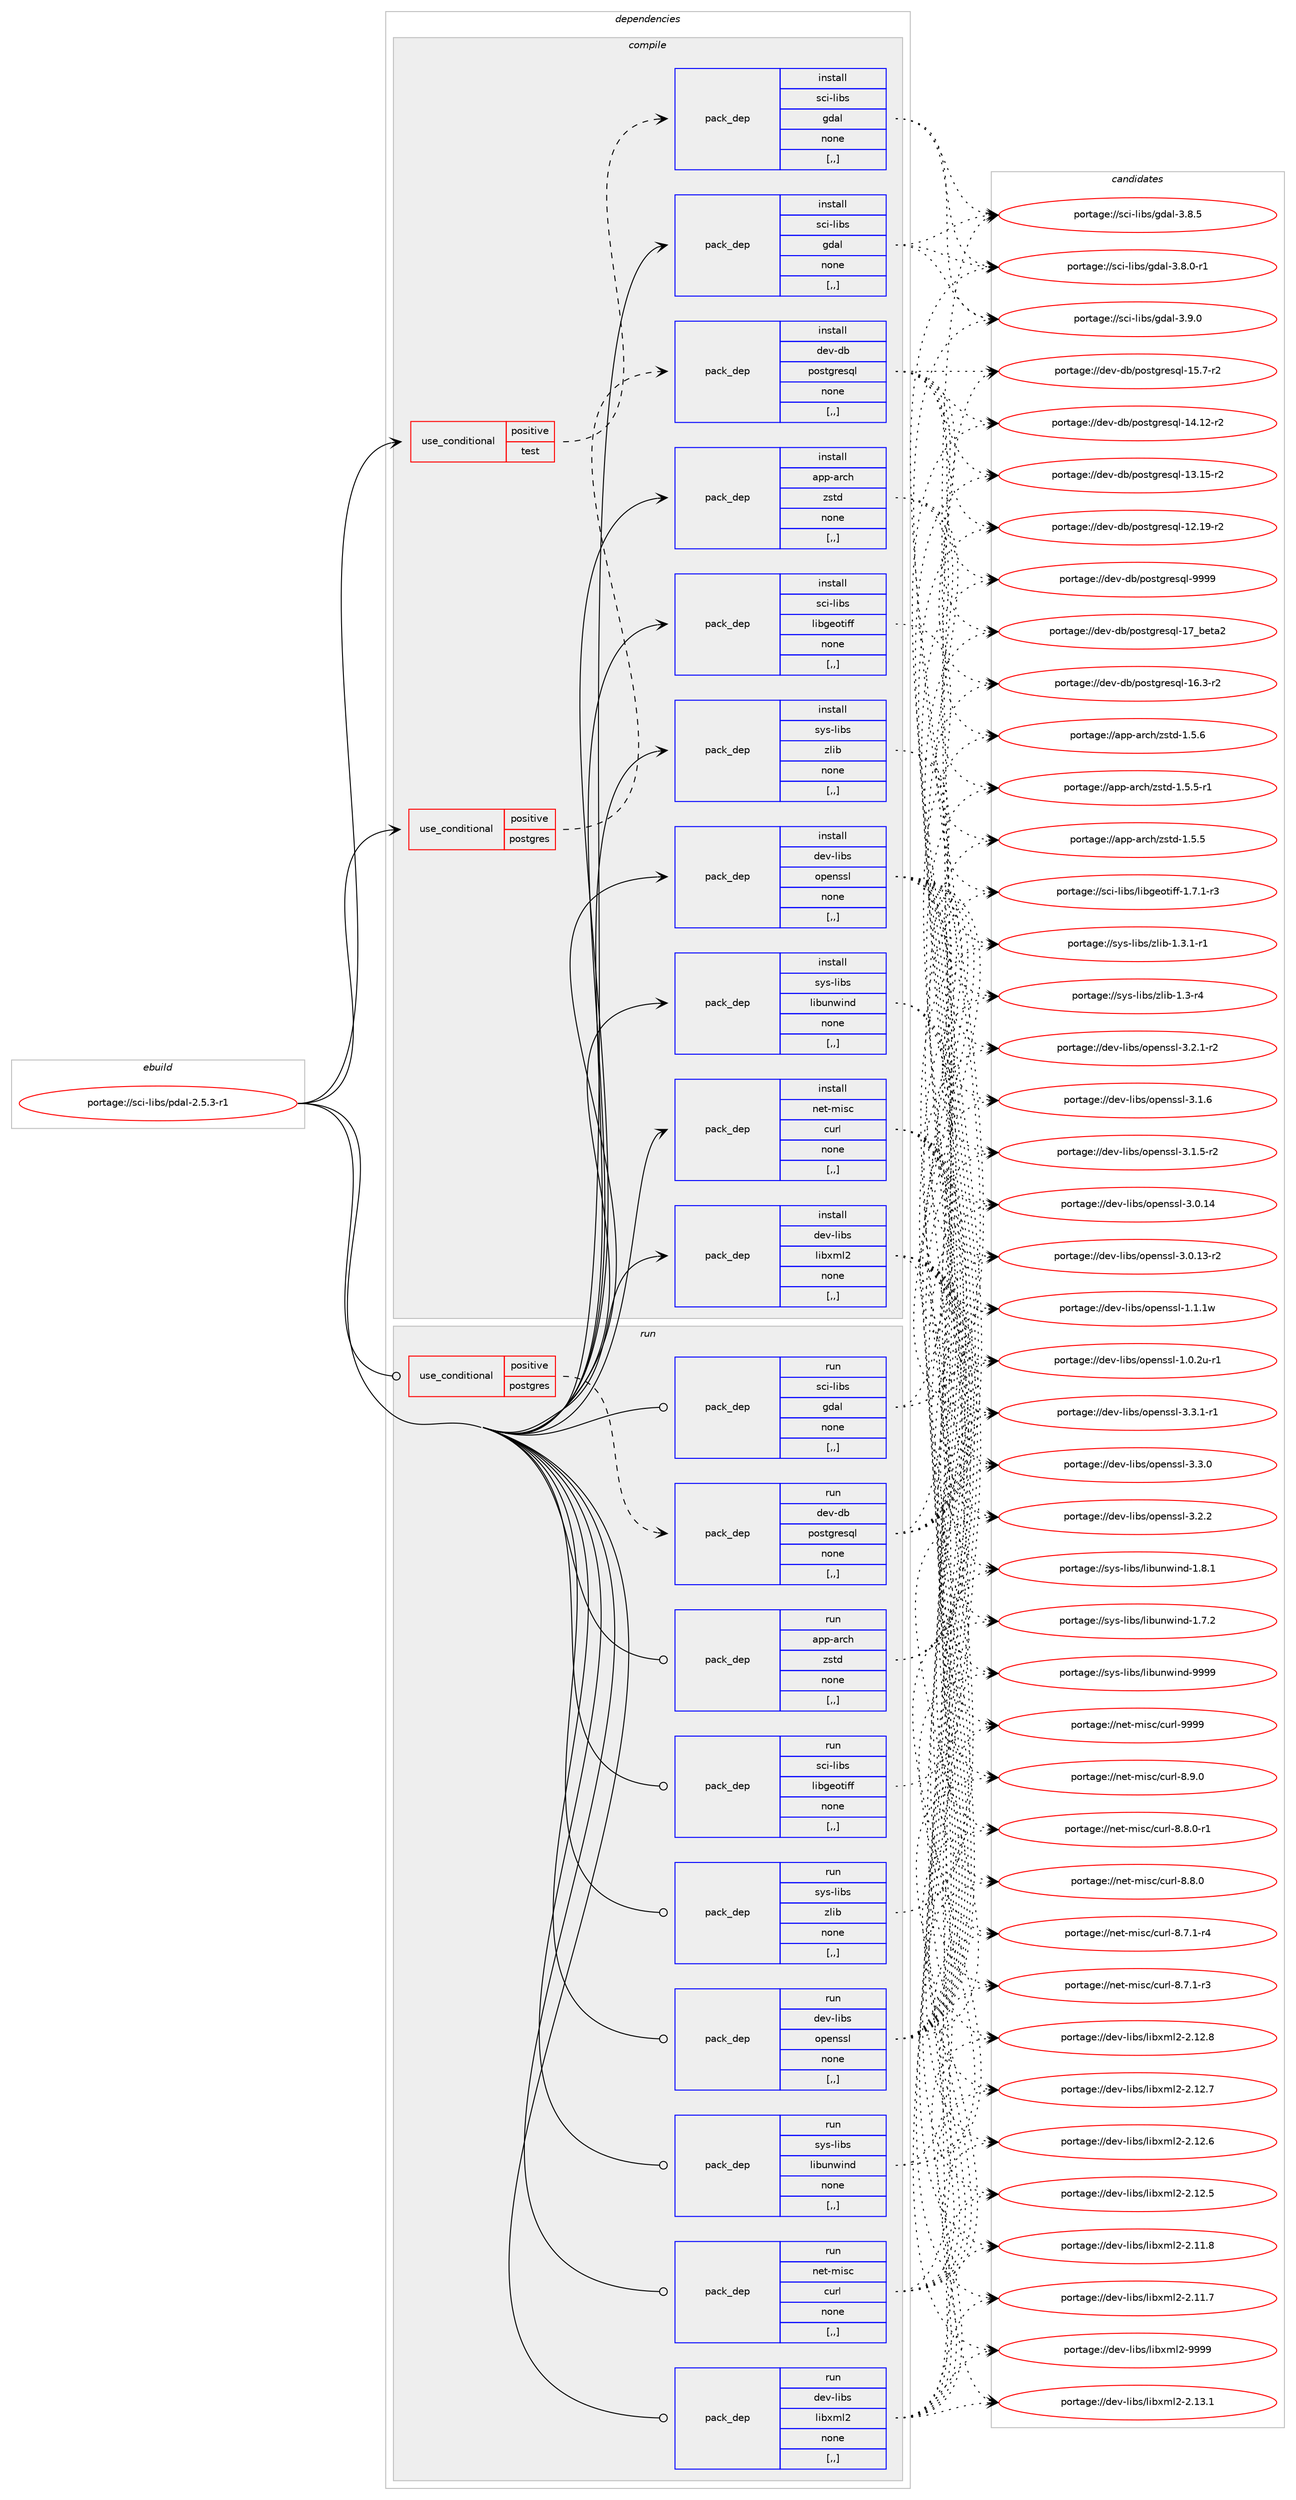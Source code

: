 digraph prolog {

# *************
# Graph options
# *************

newrank=true;
concentrate=true;
compound=true;
graph [rankdir=LR,fontname=Helvetica,fontsize=10,ranksep=1.5];#, ranksep=2.5, nodesep=0.2];
edge  [arrowhead=vee];
node  [fontname=Helvetica,fontsize=10];

# **********
# The ebuild
# **********

subgraph cluster_leftcol {
color=gray;
label=<<i>ebuild</i>>;
id [label="portage://sci-libs/pdal-2.5.3-r1", color=red, width=4, href="../sci-libs/pdal-2.5.3-r1.svg"];
}

# ****************
# The dependencies
# ****************

subgraph cluster_midcol {
color=gray;
label=<<i>dependencies</i>>;
subgraph cluster_compile {
fillcolor="#eeeeee";
style=filled;
label=<<i>compile</i>>;
subgraph cond107312 {
dependency405204 [label=<<TABLE BORDER="0" CELLBORDER="1" CELLSPACING="0" CELLPADDING="4"><TR><TD ROWSPAN="3" CELLPADDING="10">use_conditional</TD></TR><TR><TD>positive</TD></TR><TR><TD>postgres</TD></TR></TABLE>>, shape=none, color=red];
subgraph pack295019 {
dependency405205 [label=<<TABLE BORDER="0" CELLBORDER="1" CELLSPACING="0" CELLPADDING="4" WIDTH="220"><TR><TD ROWSPAN="6" CELLPADDING="30">pack_dep</TD></TR><TR><TD WIDTH="110">install</TD></TR><TR><TD>dev-db</TD></TR><TR><TD>postgresql</TD></TR><TR><TD>none</TD></TR><TR><TD>[,,]</TD></TR></TABLE>>, shape=none, color=blue];
}
dependency405204:e -> dependency405205:w [weight=20,style="dashed",arrowhead="vee"];
}
id:e -> dependency405204:w [weight=20,style="solid",arrowhead="vee"];
subgraph cond107313 {
dependency405206 [label=<<TABLE BORDER="0" CELLBORDER="1" CELLSPACING="0" CELLPADDING="4"><TR><TD ROWSPAN="3" CELLPADDING="10">use_conditional</TD></TR><TR><TD>positive</TD></TR><TR><TD>test</TD></TR></TABLE>>, shape=none, color=red];
subgraph pack295020 {
dependency405207 [label=<<TABLE BORDER="0" CELLBORDER="1" CELLSPACING="0" CELLPADDING="4" WIDTH="220"><TR><TD ROWSPAN="6" CELLPADDING="30">pack_dep</TD></TR><TR><TD WIDTH="110">install</TD></TR><TR><TD>sci-libs</TD></TR><TR><TD>gdal</TD></TR><TR><TD>none</TD></TR><TR><TD>[,,]</TD></TR></TABLE>>, shape=none, color=blue];
}
dependency405206:e -> dependency405207:w [weight=20,style="dashed",arrowhead="vee"];
}
id:e -> dependency405206:w [weight=20,style="solid",arrowhead="vee"];
subgraph pack295021 {
dependency405208 [label=<<TABLE BORDER="0" CELLBORDER="1" CELLSPACING="0" CELLPADDING="4" WIDTH="220"><TR><TD ROWSPAN="6" CELLPADDING="30">pack_dep</TD></TR><TR><TD WIDTH="110">install</TD></TR><TR><TD>app-arch</TD></TR><TR><TD>zstd</TD></TR><TR><TD>none</TD></TR><TR><TD>[,,]</TD></TR></TABLE>>, shape=none, color=blue];
}
id:e -> dependency405208:w [weight=20,style="solid",arrowhead="vee"];
subgraph pack295022 {
dependency405209 [label=<<TABLE BORDER="0" CELLBORDER="1" CELLSPACING="0" CELLPADDING="4" WIDTH="220"><TR><TD ROWSPAN="6" CELLPADDING="30">pack_dep</TD></TR><TR><TD WIDTH="110">install</TD></TR><TR><TD>dev-libs</TD></TR><TR><TD>libxml2</TD></TR><TR><TD>none</TD></TR><TR><TD>[,,]</TD></TR></TABLE>>, shape=none, color=blue];
}
id:e -> dependency405209:w [weight=20,style="solid",arrowhead="vee"];
subgraph pack295023 {
dependency405210 [label=<<TABLE BORDER="0" CELLBORDER="1" CELLSPACING="0" CELLPADDING="4" WIDTH="220"><TR><TD ROWSPAN="6" CELLPADDING="30">pack_dep</TD></TR><TR><TD WIDTH="110">install</TD></TR><TR><TD>dev-libs</TD></TR><TR><TD>openssl</TD></TR><TR><TD>none</TD></TR><TR><TD>[,,]</TD></TR></TABLE>>, shape=none, color=blue];
}
id:e -> dependency405210:w [weight=20,style="solid",arrowhead="vee"];
subgraph pack295024 {
dependency405211 [label=<<TABLE BORDER="0" CELLBORDER="1" CELLSPACING="0" CELLPADDING="4" WIDTH="220"><TR><TD ROWSPAN="6" CELLPADDING="30">pack_dep</TD></TR><TR><TD WIDTH="110">install</TD></TR><TR><TD>net-misc</TD></TR><TR><TD>curl</TD></TR><TR><TD>none</TD></TR><TR><TD>[,,]</TD></TR></TABLE>>, shape=none, color=blue];
}
id:e -> dependency405211:w [weight=20,style="solid",arrowhead="vee"];
subgraph pack295025 {
dependency405212 [label=<<TABLE BORDER="0" CELLBORDER="1" CELLSPACING="0" CELLPADDING="4" WIDTH="220"><TR><TD ROWSPAN="6" CELLPADDING="30">pack_dep</TD></TR><TR><TD WIDTH="110">install</TD></TR><TR><TD>sci-libs</TD></TR><TR><TD>gdal</TD></TR><TR><TD>none</TD></TR><TR><TD>[,,]</TD></TR></TABLE>>, shape=none, color=blue];
}
id:e -> dependency405212:w [weight=20,style="solid",arrowhead="vee"];
subgraph pack295026 {
dependency405213 [label=<<TABLE BORDER="0" CELLBORDER="1" CELLSPACING="0" CELLPADDING="4" WIDTH="220"><TR><TD ROWSPAN="6" CELLPADDING="30">pack_dep</TD></TR><TR><TD WIDTH="110">install</TD></TR><TR><TD>sci-libs</TD></TR><TR><TD>libgeotiff</TD></TR><TR><TD>none</TD></TR><TR><TD>[,,]</TD></TR></TABLE>>, shape=none, color=blue];
}
id:e -> dependency405213:w [weight=20,style="solid",arrowhead="vee"];
subgraph pack295027 {
dependency405214 [label=<<TABLE BORDER="0" CELLBORDER="1" CELLSPACING="0" CELLPADDING="4" WIDTH="220"><TR><TD ROWSPAN="6" CELLPADDING="30">pack_dep</TD></TR><TR><TD WIDTH="110">install</TD></TR><TR><TD>sys-libs</TD></TR><TR><TD>libunwind</TD></TR><TR><TD>none</TD></TR><TR><TD>[,,]</TD></TR></TABLE>>, shape=none, color=blue];
}
id:e -> dependency405214:w [weight=20,style="solid",arrowhead="vee"];
subgraph pack295028 {
dependency405215 [label=<<TABLE BORDER="0" CELLBORDER="1" CELLSPACING="0" CELLPADDING="4" WIDTH="220"><TR><TD ROWSPAN="6" CELLPADDING="30">pack_dep</TD></TR><TR><TD WIDTH="110">install</TD></TR><TR><TD>sys-libs</TD></TR><TR><TD>zlib</TD></TR><TR><TD>none</TD></TR><TR><TD>[,,]</TD></TR></TABLE>>, shape=none, color=blue];
}
id:e -> dependency405215:w [weight=20,style="solid",arrowhead="vee"];
}
subgraph cluster_compileandrun {
fillcolor="#eeeeee";
style=filled;
label=<<i>compile and run</i>>;
}
subgraph cluster_run {
fillcolor="#eeeeee";
style=filled;
label=<<i>run</i>>;
subgraph cond107314 {
dependency405216 [label=<<TABLE BORDER="0" CELLBORDER="1" CELLSPACING="0" CELLPADDING="4"><TR><TD ROWSPAN="3" CELLPADDING="10">use_conditional</TD></TR><TR><TD>positive</TD></TR><TR><TD>postgres</TD></TR></TABLE>>, shape=none, color=red];
subgraph pack295029 {
dependency405217 [label=<<TABLE BORDER="0" CELLBORDER="1" CELLSPACING="0" CELLPADDING="4" WIDTH="220"><TR><TD ROWSPAN="6" CELLPADDING="30">pack_dep</TD></TR><TR><TD WIDTH="110">run</TD></TR><TR><TD>dev-db</TD></TR><TR><TD>postgresql</TD></TR><TR><TD>none</TD></TR><TR><TD>[,,]</TD></TR></TABLE>>, shape=none, color=blue];
}
dependency405216:e -> dependency405217:w [weight=20,style="dashed",arrowhead="vee"];
}
id:e -> dependency405216:w [weight=20,style="solid",arrowhead="odot"];
subgraph pack295030 {
dependency405218 [label=<<TABLE BORDER="0" CELLBORDER="1" CELLSPACING="0" CELLPADDING="4" WIDTH="220"><TR><TD ROWSPAN="6" CELLPADDING="30">pack_dep</TD></TR><TR><TD WIDTH="110">run</TD></TR><TR><TD>app-arch</TD></TR><TR><TD>zstd</TD></TR><TR><TD>none</TD></TR><TR><TD>[,,]</TD></TR></TABLE>>, shape=none, color=blue];
}
id:e -> dependency405218:w [weight=20,style="solid",arrowhead="odot"];
subgraph pack295031 {
dependency405219 [label=<<TABLE BORDER="0" CELLBORDER="1" CELLSPACING="0" CELLPADDING="4" WIDTH="220"><TR><TD ROWSPAN="6" CELLPADDING="30">pack_dep</TD></TR><TR><TD WIDTH="110">run</TD></TR><TR><TD>dev-libs</TD></TR><TR><TD>libxml2</TD></TR><TR><TD>none</TD></TR><TR><TD>[,,]</TD></TR></TABLE>>, shape=none, color=blue];
}
id:e -> dependency405219:w [weight=20,style="solid",arrowhead="odot"];
subgraph pack295032 {
dependency405220 [label=<<TABLE BORDER="0" CELLBORDER="1" CELLSPACING="0" CELLPADDING="4" WIDTH="220"><TR><TD ROWSPAN="6" CELLPADDING="30">pack_dep</TD></TR><TR><TD WIDTH="110">run</TD></TR><TR><TD>dev-libs</TD></TR><TR><TD>openssl</TD></TR><TR><TD>none</TD></TR><TR><TD>[,,]</TD></TR></TABLE>>, shape=none, color=blue];
}
id:e -> dependency405220:w [weight=20,style="solid",arrowhead="odot"];
subgraph pack295033 {
dependency405221 [label=<<TABLE BORDER="0" CELLBORDER="1" CELLSPACING="0" CELLPADDING="4" WIDTH="220"><TR><TD ROWSPAN="6" CELLPADDING="30">pack_dep</TD></TR><TR><TD WIDTH="110">run</TD></TR><TR><TD>net-misc</TD></TR><TR><TD>curl</TD></TR><TR><TD>none</TD></TR><TR><TD>[,,]</TD></TR></TABLE>>, shape=none, color=blue];
}
id:e -> dependency405221:w [weight=20,style="solid",arrowhead="odot"];
subgraph pack295034 {
dependency405222 [label=<<TABLE BORDER="0" CELLBORDER="1" CELLSPACING="0" CELLPADDING="4" WIDTH="220"><TR><TD ROWSPAN="6" CELLPADDING="30">pack_dep</TD></TR><TR><TD WIDTH="110">run</TD></TR><TR><TD>sci-libs</TD></TR><TR><TD>gdal</TD></TR><TR><TD>none</TD></TR><TR><TD>[,,]</TD></TR></TABLE>>, shape=none, color=blue];
}
id:e -> dependency405222:w [weight=20,style="solid",arrowhead="odot"];
subgraph pack295035 {
dependency405223 [label=<<TABLE BORDER="0" CELLBORDER="1" CELLSPACING="0" CELLPADDING="4" WIDTH="220"><TR><TD ROWSPAN="6" CELLPADDING="30">pack_dep</TD></TR><TR><TD WIDTH="110">run</TD></TR><TR><TD>sci-libs</TD></TR><TR><TD>libgeotiff</TD></TR><TR><TD>none</TD></TR><TR><TD>[,,]</TD></TR></TABLE>>, shape=none, color=blue];
}
id:e -> dependency405223:w [weight=20,style="solid",arrowhead="odot"];
subgraph pack295036 {
dependency405224 [label=<<TABLE BORDER="0" CELLBORDER="1" CELLSPACING="0" CELLPADDING="4" WIDTH="220"><TR><TD ROWSPAN="6" CELLPADDING="30">pack_dep</TD></TR><TR><TD WIDTH="110">run</TD></TR><TR><TD>sys-libs</TD></TR><TR><TD>libunwind</TD></TR><TR><TD>none</TD></TR><TR><TD>[,,]</TD></TR></TABLE>>, shape=none, color=blue];
}
id:e -> dependency405224:w [weight=20,style="solid",arrowhead="odot"];
subgraph pack295037 {
dependency405225 [label=<<TABLE BORDER="0" CELLBORDER="1" CELLSPACING="0" CELLPADDING="4" WIDTH="220"><TR><TD ROWSPAN="6" CELLPADDING="30">pack_dep</TD></TR><TR><TD WIDTH="110">run</TD></TR><TR><TD>sys-libs</TD></TR><TR><TD>zlib</TD></TR><TR><TD>none</TD></TR><TR><TD>[,,]</TD></TR></TABLE>>, shape=none, color=blue];
}
id:e -> dependency405225:w [weight=20,style="solid",arrowhead="odot"];
}
}

# **************
# The candidates
# **************

subgraph cluster_choices {
rank=same;
color=gray;
label=<<i>candidates</i>>;

subgraph choice295019 {
color=black;
nodesep=1;
choice1001011184510098471121111151161031141011151131084557575757 [label="portage://dev-db/postgresql-9999", color=red, width=4,href="../dev-db/postgresql-9999.svg"];
choice10010111845100984711211111511610311410111511310845495595981011169750 [label="portage://dev-db/postgresql-17_beta2", color=red, width=4,href="../dev-db/postgresql-17_beta2.svg"];
choice10010111845100984711211111511610311410111511310845495446514511450 [label="portage://dev-db/postgresql-16.3-r2", color=red, width=4,href="../dev-db/postgresql-16.3-r2.svg"];
choice10010111845100984711211111511610311410111511310845495346554511450 [label="portage://dev-db/postgresql-15.7-r2", color=red, width=4,href="../dev-db/postgresql-15.7-r2.svg"];
choice1001011184510098471121111151161031141011151131084549524649504511450 [label="portage://dev-db/postgresql-14.12-r2", color=red, width=4,href="../dev-db/postgresql-14.12-r2.svg"];
choice1001011184510098471121111151161031141011151131084549514649534511450 [label="portage://dev-db/postgresql-13.15-r2", color=red, width=4,href="../dev-db/postgresql-13.15-r2.svg"];
choice1001011184510098471121111151161031141011151131084549504649574511450 [label="portage://dev-db/postgresql-12.19-r2", color=red, width=4,href="../dev-db/postgresql-12.19-r2.svg"];
dependency405205:e -> choice1001011184510098471121111151161031141011151131084557575757:w [style=dotted,weight="100"];
dependency405205:e -> choice10010111845100984711211111511610311410111511310845495595981011169750:w [style=dotted,weight="100"];
dependency405205:e -> choice10010111845100984711211111511610311410111511310845495446514511450:w [style=dotted,weight="100"];
dependency405205:e -> choice10010111845100984711211111511610311410111511310845495346554511450:w [style=dotted,weight="100"];
dependency405205:e -> choice1001011184510098471121111151161031141011151131084549524649504511450:w [style=dotted,weight="100"];
dependency405205:e -> choice1001011184510098471121111151161031141011151131084549514649534511450:w [style=dotted,weight="100"];
dependency405205:e -> choice1001011184510098471121111151161031141011151131084549504649574511450:w [style=dotted,weight="100"];
}
subgraph choice295020 {
color=black;
nodesep=1;
choice1159910545108105981154710310097108455146574648 [label="portage://sci-libs/gdal-3.9.0", color=red, width=4,href="../sci-libs/gdal-3.9.0.svg"];
choice1159910545108105981154710310097108455146564653 [label="portage://sci-libs/gdal-3.8.5", color=red, width=4,href="../sci-libs/gdal-3.8.5.svg"];
choice11599105451081059811547103100971084551465646484511449 [label="portage://sci-libs/gdal-3.8.0-r1", color=red, width=4,href="../sci-libs/gdal-3.8.0-r1.svg"];
dependency405207:e -> choice1159910545108105981154710310097108455146574648:w [style=dotted,weight="100"];
dependency405207:e -> choice1159910545108105981154710310097108455146564653:w [style=dotted,weight="100"];
dependency405207:e -> choice11599105451081059811547103100971084551465646484511449:w [style=dotted,weight="100"];
}
subgraph choice295021 {
color=black;
nodesep=1;
choice9711211245971149910447122115116100454946534654 [label="portage://app-arch/zstd-1.5.6", color=red, width=4,href="../app-arch/zstd-1.5.6.svg"];
choice97112112459711499104471221151161004549465346534511449 [label="portage://app-arch/zstd-1.5.5-r1", color=red, width=4,href="../app-arch/zstd-1.5.5-r1.svg"];
choice9711211245971149910447122115116100454946534653 [label="portage://app-arch/zstd-1.5.5", color=red, width=4,href="../app-arch/zstd-1.5.5.svg"];
dependency405208:e -> choice9711211245971149910447122115116100454946534654:w [style=dotted,weight="100"];
dependency405208:e -> choice97112112459711499104471221151161004549465346534511449:w [style=dotted,weight="100"];
dependency405208:e -> choice9711211245971149910447122115116100454946534653:w [style=dotted,weight="100"];
}
subgraph choice295022 {
color=black;
nodesep=1;
choice10010111845108105981154710810598120109108504557575757 [label="portage://dev-libs/libxml2-9999", color=red, width=4,href="../dev-libs/libxml2-9999.svg"];
choice100101118451081059811547108105981201091085045504649514649 [label="portage://dev-libs/libxml2-2.13.1", color=red, width=4,href="../dev-libs/libxml2-2.13.1.svg"];
choice100101118451081059811547108105981201091085045504649504656 [label="portage://dev-libs/libxml2-2.12.8", color=red, width=4,href="../dev-libs/libxml2-2.12.8.svg"];
choice100101118451081059811547108105981201091085045504649504655 [label="portage://dev-libs/libxml2-2.12.7", color=red, width=4,href="../dev-libs/libxml2-2.12.7.svg"];
choice100101118451081059811547108105981201091085045504649504654 [label="portage://dev-libs/libxml2-2.12.6", color=red, width=4,href="../dev-libs/libxml2-2.12.6.svg"];
choice100101118451081059811547108105981201091085045504649504653 [label="portage://dev-libs/libxml2-2.12.5", color=red, width=4,href="../dev-libs/libxml2-2.12.5.svg"];
choice100101118451081059811547108105981201091085045504649494656 [label="portage://dev-libs/libxml2-2.11.8", color=red, width=4,href="../dev-libs/libxml2-2.11.8.svg"];
choice100101118451081059811547108105981201091085045504649494655 [label="portage://dev-libs/libxml2-2.11.7", color=red, width=4,href="../dev-libs/libxml2-2.11.7.svg"];
dependency405209:e -> choice10010111845108105981154710810598120109108504557575757:w [style=dotted,weight="100"];
dependency405209:e -> choice100101118451081059811547108105981201091085045504649514649:w [style=dotted,weight="100"];
dependency405209:e -> choice100101118451081059811547108105981201091085045504649504656:w [style=dotted,weight="100"];
dependency405209:e -> choice100101118451081059811547108105981201091085045504649504655:w [style=dotted,weight="100"];
dependency405209:e -> choice100101118451081059811547108105981201091085045504649504654:w [style=dotted,weight="100"];
dependency405209:e -> choice100101118451081059811547108105981201091085045504649504653:w [style=dotted,weight="100"];
dependency405209:e -> choice100101118451081059811547108105981201091085045504649494656:w [style=dotted,weight="100"];
dependency405209:e -> choice100101118451081059811547108105981201091085045504649494655:w [style=dotted,weight="100"];
}
subgraph choice295023 {
color=black;
nodesep=1;
choice1001011184510810598115471111121011101151151084551465146494511449 [label="portage://dev-libs/openssl-3.3.1-r1", color=red, width=4,href="../dev-libs/openssl-3.3.1-r1.svg"];
choice100101118451081059811547111112101110115115108455146514648 [label="portage://dev-libs/openssl-3.3.0", color=red, width=4,href="../dev-libs/openssl-3.3.0.svg"];
choice100101118451081059811547111112101110115115108455146504650 [label="portage://dev-libs/openssl-3.2.2", color=red, width=4,href="../dev-libs/openssl-3.2.2.svg"];
choice1001011184510810598115471111121011101151151084551465046494511450 [label="portage://dev-libs/openssl-3.2.1-r2", color=red, width=4,href="../dev-libs/openssl-3.2.1-r2.svg"];
choice100101118451081059811547111112101110115115108455146494654 [label="portage://dev-libs/openssl-3.1.6", color=red, width=4,href="../dev-libs/openssl-3.1.6.svg"];
choice1001011184510810598115471111121011101151151084551464946534511450 [label="portage://dev-libs/openssl-3.1.5-r2", color=red, width=4,href="../dev-libs/openssl-3.1.5-r2.svg"];
choice10010111845108105981154711111210111011511510845514648464952 [label="portage://dev-libs/openssl-3.0.14", color=red, width=4,href="../dev-libs/openssl-3.0.14.svg"];
choice100101118451081059811547111112101110115115108455146484649514511450 [label="portage://dev-libs/openssl-3.0.13-r2", color=red, width=4,href="../dev-libs/openssl-3.0.13-r2.svg"];
choice100101118451081059811547111112101110115115108454946494649119 [label="portage://dev-libs/openssl-1.1.1w", color=red, width=4,href="../dev-libs/openssl-1.1.1w.svg"];
choice1001011184510810598115471111121011101151151084549464846501174511449 [label="portage://dev-libs/openssl-1.0.2u-r1", color=red, width=4,href="../dev-libs/openssl-1.0.2u-r1.svg"];
dependency405210:e -> choice1001011184510810598115471111121011101151151084551465146494511449:w [style=dotted,weight="100"];
dependency405210:e -> choice100101118451081059811547111112101110115115108455146514648:w [style=dotted,weight="100"];
dependency405210:e -> choice100101118451081059811547111112101110115115108455146504650:w [style=dotted,weight="100"];
dependency405210:e -> choice1001011184510810598115471111121011101151151084551465046494511450:w [style=dotted,weight="100"];
dependency405210:e -> choice100101118451081059811547111112101110115115108455146494654:w [style=dotted,weight="100"];
dependency405210:e -> choice1001011184510810598115471111121011101151151084551464946534511450:w [style=dotted,weight="100"];
dependency405210:e -> choice10010111845108105981154711111210111011511510845514648464952:w [style=dotted,weight="100"];
dependency405210:e -> choice100101118451081059811547111112101110115115108455146484649514511450:w [style=dotted,weight="100"];
dependency405210:e -> choice100101118451081059811547111112101110115115108454946494649119:w [style=dotted,weight="100"];
dependency405210:e -> choice1001011184510810598115471111121011101151151084549464846501174511449:w [style=dotted,weight="100"];
}
subgraph choice295024 {
color=black;
nodesep=1;
choice110101116451091051159947991171141084557575757 [label="portage://net-misc/curl-9999", color=red, width=4,href="../net-misc/curl-9999.svg"];
choice11010111645109105115994799117114108455646574648 [label="portage://net-misc/curl-8.9.0", color=red, width=4,href="../net-misc/curl-8.9.0.svg"];
choice110101116451091051159947991171141084556465646484511449 [label="portage://net-misc/curl-8.8.0-r1", color=red, width=4,href="../net-misc/curl-8.8.0-r1.svg"];
choice11010111645109105115994799117114108455646564648 [label="portage://net-misc/curl-8.8.0", color=red, width=4,href="../net-misc/curl-8.8.0.svg"];
choice110101116451091051159947991171141084556465546494511452 [label="portage://net-misc/curl-8.7.1-r4", color=red, width=4,href="../net-misc/curl-8.7.1-r4.svg"];
choice110101116451091051159947991171141084556465546494511451 [label="portage://net-misc/curl-8.7.1-r3", color=red, width=4,href="../net-misc/curl-8.7.1-r3.svg"];
dependency405211:e -> choice110101116451091051159947991171141084557575757:w [style=dotted,weight="100"];
dependency405211:e -> choice11010111645109105115994799117114108455646574648:w [style=dotted,weight="100"];
dependency405211:e -> choice110101116451091051159947991171141084556465646484511449:w [style=dotted,weight="100"];
dependency405211:e -> choice11010111645109105115994799117114108455646564648:w [style=dotted,weight="100"];
dependency405211:e -> choice110101116451091051159947991171141084556465546494511452:w [style=dotted,weight="100"];
dependency405211:e -> choice110101116451091051159947991171141084556465546494511451:w [style=dotted,weight="100"];
}
subgraph choice295025 {
color=black;
nodesep=1;
choice1159910545108105981154710310097108455146574648 [label="portage://sci-libs/gdal-3.9.0", color=red, width=4,href="../sci-libs/gdal-3.9.0.svg"];
choice1159910545108105981154710310097108455146564653 [label="portage://sci-libs/gdal-3.8.5", color=red, width=4,href="../sci-libs/gdal-3.8.5.svg"];
choice11599105451081059811547103100971084551465646484511449 [label="portage://sci-libs/gdal-3.8.0-r1", color=red, width=4,href="../sci-libs/gdal-3.8.0-r1.svg"];
dependency405212:e -> choice1159910545108105981154710310097108455146574648:w [style=dotted,weight="100"];
dependency405212:e -> choice1159910545108105981154710310097108455146564653:w [style=dotted,weight="100"];
dependency405212:e -> choice11599105451081059811547103100971084551465646484511449:w [style=dotted,weight="100"];
}
subgraph choice295026 {
color=black;
nodesep=1;
choice11599105451081059811547108105981031011111161051021024549465546494511451 [label="portage://sci-libs/libgeotiff-1.7.1-r3", color=red, width=4,href="../sci-libs/libgeotiff-1.7.1-r3.svg"];
dependency405213:e -> choice11599105451081059811547108105981031011111161051021024549465546494511451:w [style=dotted,weight="100"];
}
subgraph choice295027 {
color=black;
nodesep=1;
choice115121115451081059811547108105981171101191051101004557575757 [label="portage://sys-libs/libunwind-9999", color=red, width=4,href="../sys-libs/libunwind-9999.svg"];
choice11512111545108105981154710810598117110119105110100454946564649 [label="portage://sys-libs/libunwind-1.8.1", color=red, width=4,href="../sys-libs/libunwind-1.8.1.svg"];
choice11512111545108105981154710810598117110119105110100454946554650 [label="portage://sys-libs/libunwind-1.7.2", color=red, width=4,href="../sys-libs/libunwind-1.7.2.svg"];
dependency405214:e -> choice115121115451081059811547108105981171101191051101004557575757:w [style=dotted,weight="100"];
dependency405214:e -> choice11512111545108105981154710810598117110119105110100454946564649:w [style=dotted,weight="100"];
dependency405214:e -> choice11512111545108105981154710810598117110119105110100454946554650:w [style=dotted,weight="100"];
}
subgraph choice295028 {
color=black;
nodesep=1;
choice115121115451081059811547122108105984549465146494511449 [label="portage://sys-libs/zlib-1.3.1-r1", color=red, width=4,href="../sys-libs/zlib-1.3.1-r1.svg"];
choice11512111545108105981154712210810598454946514511452 [label="portage://sys-libs/zlib-1.3-r4", color=red, width=4,href="../sys-libs/zlib-1.3-r4.svg"];
dependency405215:e -> choice115121115451081059811547122108105984549465146494511449:w [style=dotted,weight="100"];
dependency405215:e -> choice11512111545108105981154712210810598454946514511452:w [style=dotted,weight="100"];
}
subgraph choice295029 {
color=black;
nodesep=1;
choice1001011184510098471121111151161031141011151131084557575757 [label="portage://dev-db/postgresql-9999", color=red, width=4,href="../dev-db/postgresql-9999.svg"];
choice10010111845100984711211111511610311410111511310845495595981011169750 [label="portage://dev-db/postgresql-17_beta2", color=red, width=4,href="../dev-db/postgresql-17_beta2.svg"];
choice10010111845100984711211111511610311410111511310845495446514511450 [label="portage://dev-db/postgresql-16.3-r2", color=red, width=4,href="../dev-db/postgresql-16.3-r2.svg"];
choice10010111845100984711211111511610311410111511310845495346554511450 [label="portage://dev-db/postgresql-15.7-r2", color=red, width=4,href="../dev-db/postgresql-15.7-r2.svg"];
choice1001011184510098471121111151161031141011151131084549524649504511450 [label="portage://dev-db/postgresql-14.12-r2", color=red, width=4,href="../dev-db/postgresql-14.12-r2.svg"];
choice1001011184510098471121111151161031141011151131084549514649534511450 [label="portage://dev-db/postgresql-13.15-r2", color=red, width=4,href="../dev-db/postgresql-13.15-r2.svg"];
choice1001011184510098471121111151161031141011151131084549504649574511450 [label="portage://dev-db/postgresql-12.19-r2", color=red, width=4,href="../dev-db/postgresql-12.19-r2.svg"];
dependency405217:e -> choice1001011184510098471121111151161031141011151131084557575757:w [style=dotted,weight="100"];
dependency405217:e -> choice10010111845100984711211111511610311410111511310845495595981011169750:w [style=dotted,weight="100"];
dependency405217:e -> choice10010111845100984711211111511610311410111511310845495446514511450:w [style=dotted,weight="100"];
dependency405217:e -> choice10010111845100984711211111511610311410111511310845495346554511450:w [style=dotted,weight="100"];
dependency405217:e -> choice1001011184510098471121111151161031141011151131084549524649504511450:w [style=dotted,weight="100"];
dependency405217:e -> choice1001011184510098471121111151161031141011151131084549514649534511450:w [style=dotted,weight="100"];
dependency405217:e -> choice1001011184510098471121111151161031141011151131084549504649574511450:w [style=dotted,weight="100"];
}
subgraph choice295030 {
color=black;
nodesep=1;
choice9711211245971149910447122115116100454946534654 [label="portage://app-arch/zstd-1.5.6", color=red, width=4,href="../app-arch/zstd-1.5.6.svg"];
choice97112112459711499104471221151161004549465346534511449 [label="portage://app-arch/zstd-1.5.5-r1", color=red, width=4,href="../app-arch/zstd-1.5.5-r1.svg"];
choice9711211245971149910447122115116100454946534653 [label="portage://app-arch/zstd-1.5.5", color=red, width=4,href="../app-arch/zstd-1.5.5.svg"];
dependency405218:e -> choice9711211245971149910447122115116100454946534654:w [style=dotted,weight="100"];
dependency405218:e -> choice97112112459711499104471221151161004549465346534511449:w [style=dotted,weight="100"];
dependency405218:e -> choice9711211245971149910447122115116100454946534653:w [style=dotted,weight="100"];
}
subgraph choice295031 {
color=black;
nodesep=1;
choice10010111845108105981154710810598120109108504557575757 [label="portage://dev-libs/libxml2-9999", color=red, width=4,href="../dev-libs/libxml2-9999.svg"];
choice100101118451081059811547108105981201091085045504649514649 [label="portage://dev-libs/libxml2-2.13.1", color=red, width=4,href="../dev-libs/libxml2-2.13.1.svg"];
choice100101118451081059811547108105981201091085045504649504656 [label="portage://dev-libs/libxml2-2.12.8", color=red, width=4,href="../dev-libs/libxml2-2.12.8.svg"];
choice100101118451081059811547108105981201091085045504649504655 [label="portage://dev-libs/libxml2-2.12.7", color=red, width=4,href="../dev-libs/libxml2-2.12.7.svg"];
choice100101118451081059811547108105981201091085045504649504654 [label="portage://dev-libs/libxml2-2.12.6", color=red, width=4,href="../dev-libs/libxml2-2.12.6.svg"];
choice100101118451081059811547108105981201091085045504649504653 [label="portage://dev-libs/libxml2-2.12.5", color=red, width=4,href="../dev-libs/libxml2-2.12.5.svg"];
choice100101118451081059811547108105981201091085045504649494656 [label="portage://dev-libs/libxml2-2.11.8", color=red, width=4,href="../dev-libs/libxml2-2.11.8.svg"];
choice100101118451081059811547108105981201091085045504649494655 [label="portage://dev-libs/libxml2-2.11.7", color=red, width=4,href="../dev-libs/libxml2-2.11.7.svg"];
dependency405219:e -> choice10010111845108105981154710810598120109108504557575757:w [style=dotted,weight="100"];
dependency405219:e -> choice100101118451081059811547108105981201091085045504649514649:w [style=dotted,weight="100"];
dependency405219:e -> choice100101118451081059811547108105981201091085045504649504656:w [style=dotted,weight="100"];
dependency405219:e -> choice100101118451081059811547108105981201091085045504649504655:w [style=dotted,weight="100"];
dependency405219:e -> choice100101118451081059811547108105981201091085045504649504654:w [style=dotted,weight="100"];
dependency405219:e -> choice100101118451081059811547108105981201091085045504649504653:w [style=dotted,weight="100"];
dependency405219:e -> choice100101118451081059811547108105981201091085045504649494656:w [style=dotted,weight="100"];
dependency405219:e -> choice100101118451081059811547108105981201091085045504649494655:w [style=dotted,weight="100"];
}
subgraph choice295032 {
color=black;
nodesep=1;
choice1001011184510810598115471111121011101151151084551465146494511449 [label="portage://dev-libs/openssl-3.3.1-r1", color=red, width=4,href="../dev-libs/openssl-3.3.1-r1.svg"];
choice100101118451081059811547111112101110115115108455146514648 [label="portage://dev-libs/openssl-3.3.0", color=red, width=4,href="../dev-libs/openssl-3.3.0.svg"];
choice100101118451081059811547111112101110115115108455146504650 [label="portage://dev-libs/openssl-3.2.2", color=red, width=4,href="../dev-libs/openssl-3.2.2.svg"];
choice1001011184510810598115471111121011101151151084551465046494511450 [label="portage://dev-libs/openssl-3.2.1-r2", color=red, width=4,href="../dev-libs/openssl-3.2.1-r2.svg"];
choice100101118451081059811547111112101110115115108455146494654 [label="portage://dev-libs/openssl-3.1.6", color=red, width=4,href="../dev-libs/openssl-3.1.6.svg"];
choice1001011184510810598115471111121011101151151084551464946534511450 [label="portage://dev-libs/openssl-3.1.5-r2", color=red, width=4,href="../dev-libs/openssl-3.1.5-r2.svg"];
choice10010111845108105981154711111210111011511510845514648464952 [label="portage://dev-libs/openssl-3.0.14", color=red, width=4,href="../dev-libs/openssl-3.0.14.svg"];
choice100101118451081059811547111112101110115115108455146484649514511450 [label="portage://dev-libs/openssl-3.0.13-r2", color=red, width=4,href="../dev-libs/openssl-3.0.13-r2.svg"];
choice100101118451081059811547111112101110115115108454946494649119 [label="portage://dev-libs/openssl-1.1.1w", color=red, width=4,href="../dev-libs/openssl-1.1.1w.svg"];
choice1001011184510810598115471111121011101151151084549464846501174511449 [label="portage://dev-libs/openssl-1.0.2u-r1", color=red, width=4,href="../dev-libs/openssl-1.0.2u-r1.svg"];
dependency405220:e -> choice1001011184510810598115471111121011101151151084551465146494511449:w [style=dotted,weight="100"];
dependency405220:e -> choice100101118451081059811547111112101110115115108455146514648:w [style=dotted,weight="100"];
dependency405220:e -> choice100101118451081059811547111112101110115115108455146504650:w [style=dotted,weight="100"];
dependency405220:e -> choice1001011184510810598115471111121011101151151084551465046494511450:w [style=dotted,weight="100"];
dependency405220:e -> choice100101118451081059811547111112101110115115108455146494654:w [style=dotted,weight="100"];
dependency405220:e -> choice1001011184510810598115471111121011101151151084551464946534511450:w [style=dotted,weight="100"];
dependency405220:e -> choice10010111845108105981154711111210111011511510845514648464952:w [style=dotted,weight="100"];
dependency405220:e -> choice100101118451081059811547111112101110115115108455146484649514511450:w [style=dotted,weight="100"];
dependency405220:e -> choice100101118451081059811547111112101110115115108454946494649119:w [style=dotted,weight="100"];
dependency405220:e -> choice1001011184510810598115471111121011101151151084549464846501174511449:w [style=dotted,weight="100"];
}
subgraph choice295033 {
color=black;
nodesep=1;
choice110101116451091051159947991171141084557575757 [label="portage://net-misc/curl-9999", color=red, width=4,href="../net-misc/curl-9999.svg"];
choice11010111645109105115994799117114108455646574648 [label="portage://net-misc/curl-8.9.0", color=red, width=4,href="../net-misc/curl-8.9.0.svg"];
choice110101116451091051159947991171141084556465646484511449 [label="portage://net-misc/curl-8.8.0-r1", color=red, width=4,href="../net-misc/curl-8.8.0-r1.svg"];
choice11010111645109105115994799117114108455646564648 [label="portage://net-misc/curl-8.8.0", color=red, width=4,href="../net-misc/curl-8.8.0.svg"];
choice110101116451091051159947991171141084556465546494511452 [label="portage://net-misc/curl-8.7.1-r4", color=red, width=4,href="../net-misc/curl-8.7.1-r4.svg"];
choice110101116451091051159947991171141084556465546494511451 [label="portage://net-misc/curl-8.7.1-r3", color=red, width=4,href="../net-misc/curl-8.7.1-r3.svg"];
dependency405221:e -> choice110101116451091051159947991171141084557575757:w [style=dotted,weight="100"];
dependency405221:e -> choice11010111645109105115994799117114108455646574648:w [style=dotted,weight="100"];
dependency405221:e -> choice110101116451091051159947991171141084556465646484511449:w [style=dotted,weight="100"];
dependency405221:e -> choice11010111645109105115994799117114108455646564648:w [style=dotted,weight="100"];
dependency405221:e -> choice110101116451091051159947991171141084556465546494511452:w [style=dotted,weight="100"];
dependency405221:e -> choice110101116451091051159947991171141084556465546494511451:w [style=dotted,weight="100"];
}
subgraph choice295034 {
color=black;
nodesep=1;
choice1159910545108105981154710310097108455146574648 [label="portage://sci-libs/gdal-3.9.0", color=red, width=4,href="../sci-libs/gdal-3.9.0.svg"];
choice1159910545108105981154710310097108455146564653 [label="portage://sci-libs/gdal-3.8.5", color=red, width=4,href="../sci-libs/gdal-3.8.5.svg"];
choice11599105451081059811547103100971084551465646484511449 [label="portage://sci-libs/gdal-3.8.0-r1", color=red, width=4,href="../sci-libs/gdal-3.8.0-r1.svg"];
dependency405222:e -> choice1159910545108105981154710310097108455146574648:w [style=dotted,weight="100"];
dependency405222:e -> choice1159910545108105981154710310097108455146564653:w [style=dotted,weight="100"];
dependency405222:e -> choice11599105451081059811547103100971084551465646484511449:w [style=dotted,weight="100"];
}
subgraph choice295035 {
color=black;
nodesep=1;
choice11599105451081059811547108105981031011111161051021024549465546494511451 [label="portage://sci-libs/libgeotiff-1.7.1-r3", color=red, width=4,href="../sci-libs/libgeotiff-1.7.1-r3.svg"];
dependency405223:e -> choice11599105451081059811547108105981031011111161051021024549465546494511451:w [style=dotted,weight="100"];
}
subgraph choice295036 {
color=black;
nodesep=1;
choice115121115451081059811547108105981171101191051101004557575757 [label="portage://sys-libs/libunwind-9999", color=red, width=4,href="../sys-libs/libunwind-9999.svg"];
choice11512111545108105981154710810598117110119105110100454946564649 [label="portage://sys-libs/libunwind-1.8.1", color=red, width=4,href="../sys-libs/libunwind-1.8.1.svg"];
choice11512111545108105981154710810598117110119105110100454946554650 [label="portage://sys-libs/libunwind-1.7.2", color=red, width=4,href="../sys-libs/libunwind-1.7.2.svg"];
dependency405224:e -> choice115121115451081059811547108105981171101191051101004557575757:w [style=dotted,weight="100"];
dependency405224:e -> choice11512111545108105981154710810598117110119105110100454946564649:w [style=dotted,weight="100"];
dependency405224:e -> choice11512111545108105981154710810598117110119105110100454946554650:w [style=dotted,weight="100"];
}
subgraph choice295037 {
color=black;
nodesep=1;
choice115121115451081059811547122108105984549465146494511449 [label="portage://sys-libs/zlib-1.3.1-r1", color=red, width=4,href="../sys-libs/zlib-1.3.1-r1.svg"];
choice11512111545108105981154712210810598454946514511452 [label="portage://sys-libs/zlib-1.3-r4", color=red, width=4,href="../sys-libs/zlib-1.3-r4.svg"];
dependency405225:e -> choice115121115451081059811547122108105984549465146494511449:w [style=dotted,weight="100"];
dependency405225:e -> choice11512111545108105981154712210810598454946514511452:w [style=dotted,weight="100"];
}
}

}
